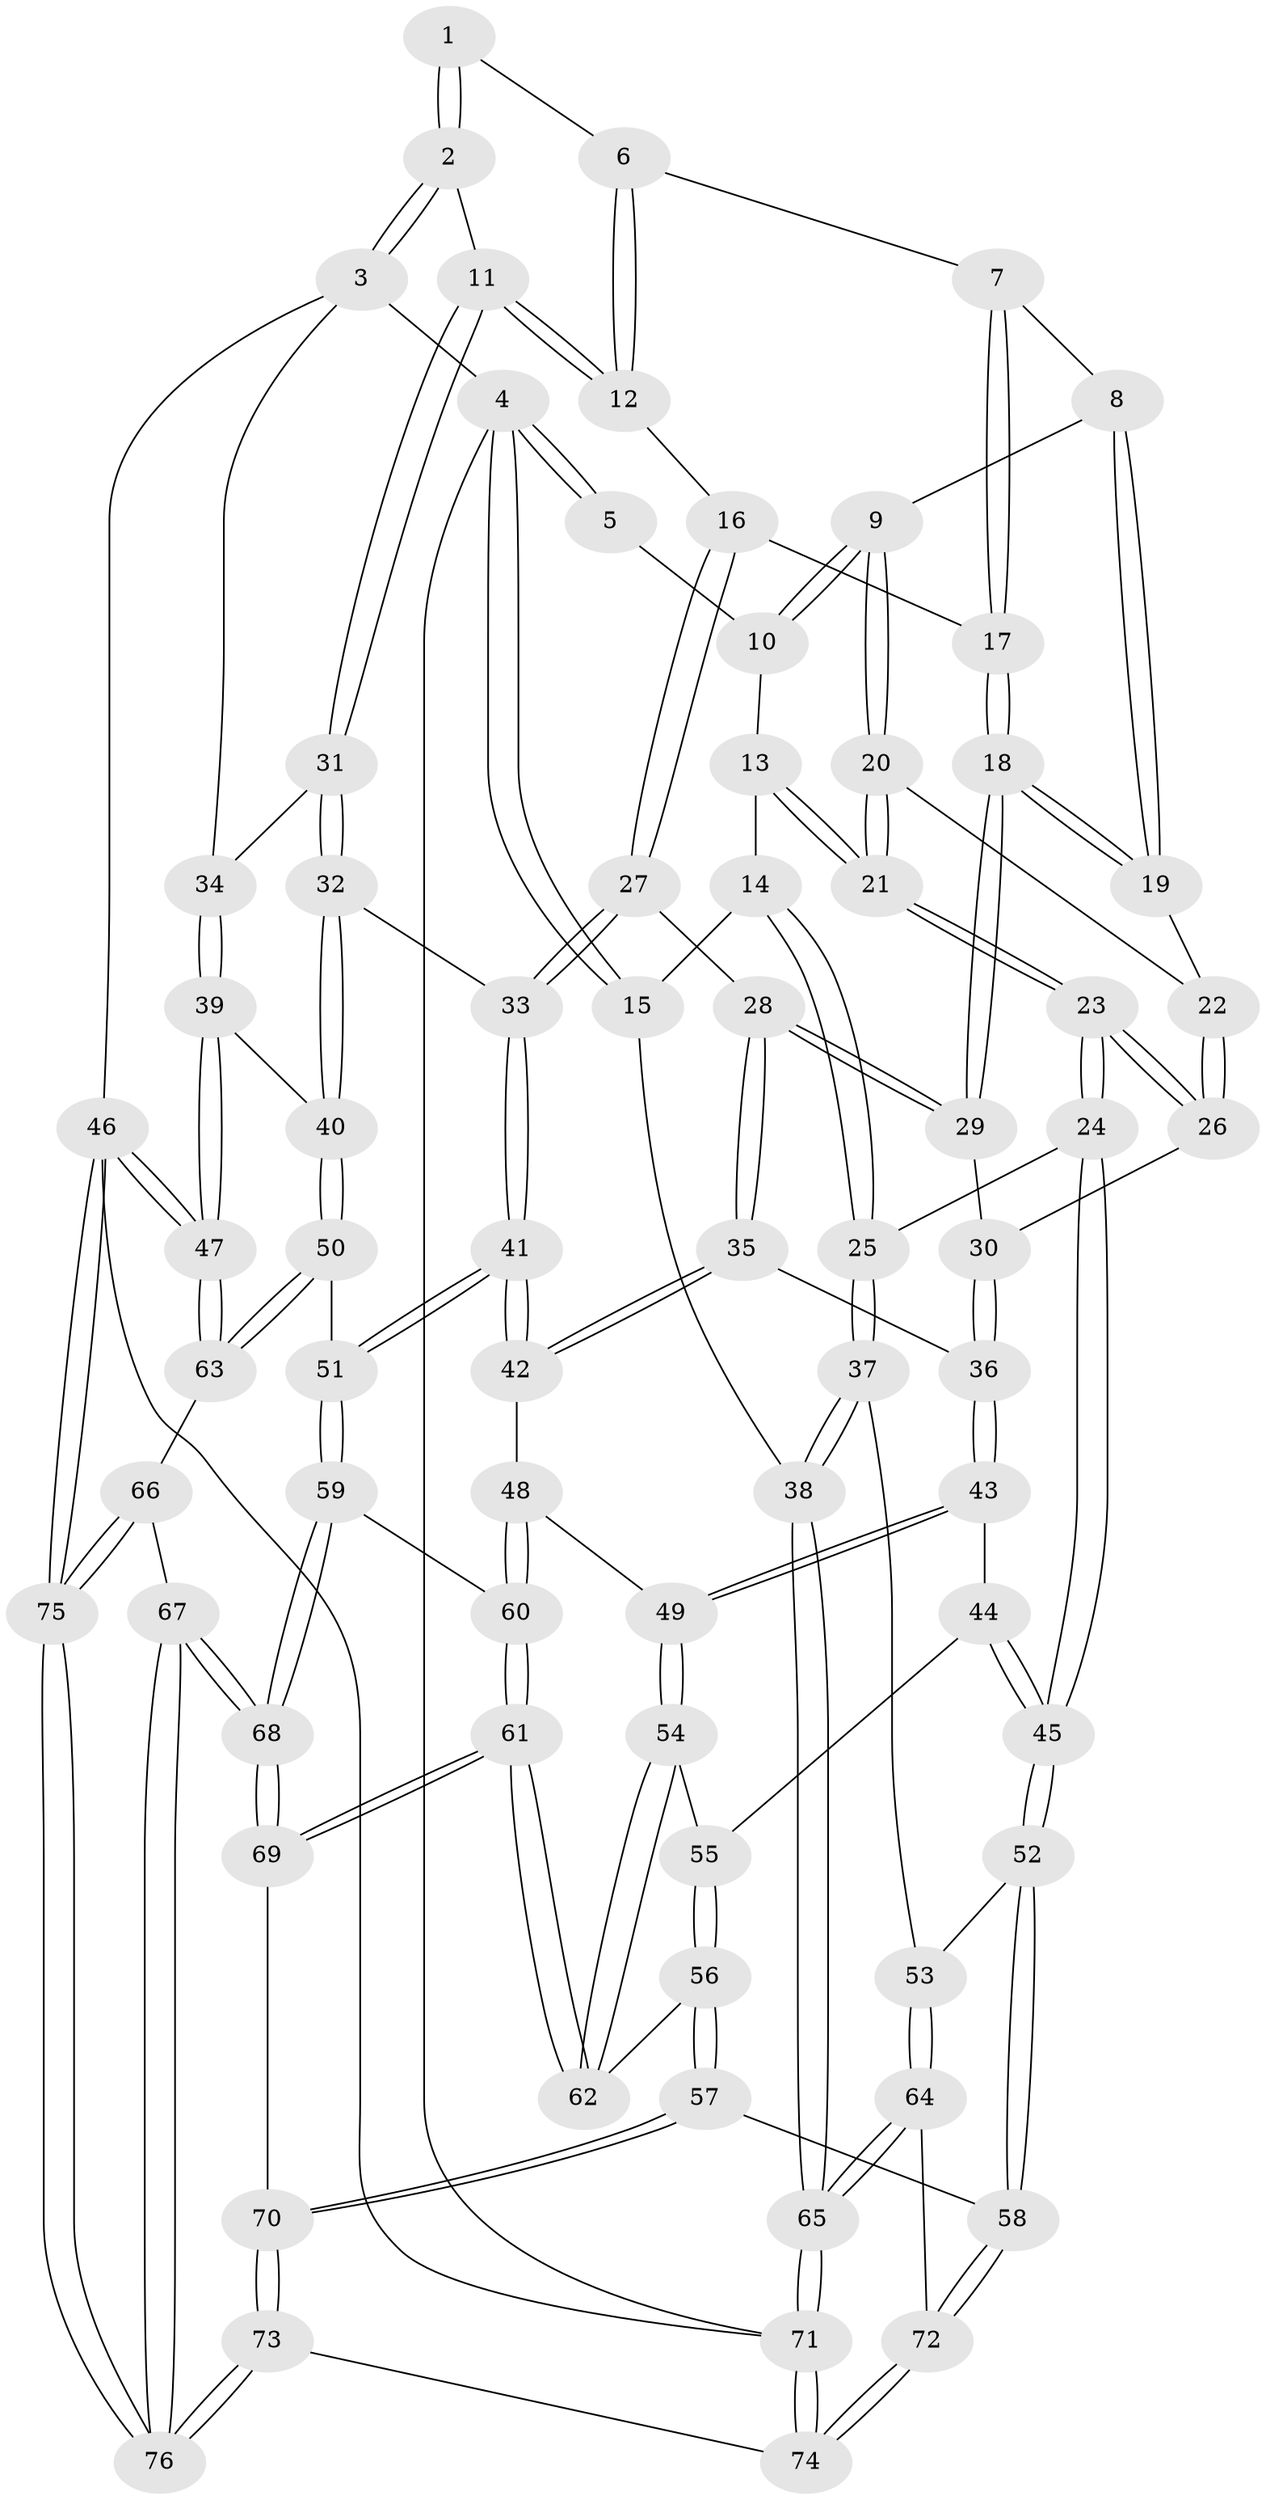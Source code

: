 // coarse degree distribution, {3: 0.022727272727272728, 6: 0.06818181818181818, 4: 0.4772727272727273, 5: 0.4090909090909091, 7: 0.022727272727272728}
// Generated by graph-tools (version 1.1) at 2025/52/02/27/25 19:52:36]
// undirected, 76 vertices, 187 edges
graph export_dot {
graph [start="1"]
  node [color=gray90,style=filled];
  1 [pos="+0.6648101848484519+0"];
  2 [pos="+1+0"];
  3 [pos="+1+0"];
  4 [pos="+0+0"];
  5 [pos="+0.23021529070782681+0"];
  6 [pos="+0.6622015493093824+0"];
  7 [pos="+0.564904725054778+0.11004734545631784"];
  8 [pos="+0.48396699657771236+0.1637665611194913"];
  9 [pos="+0.3785404520477092+0.17484627024437824"];
  10 [pos="+0.3081272386675606+0.10484564045164146"];
  11 [pos="+0.8019021177498757+0.29033602420354965"];
  12 [pos="+0.7954221350012557+0.28816661904539853"];
  13 [pos="+0.13228335986928677+0.20443025619152191"];
  14 [pos="+0.07921653433511575+0.21405541518166837"];
  15 [pos="+0+0"];
  16 [pos="+0.7585277566815655+0.2870709627595223"];
  17 [pos="+0.6886582591727398+0.2782308162469461"];
  18 [pos="+0.5737786599480953+0.3724386201385145"];
  19 [pos="+0.5316890654745142+0.34252849369114136"];
  20 [pos="+0.34306503569779134+0.2777491928327673"];
  21 [pos="+0.3191943255621601+0.30943616368841614"];
  22 [pos="+0.48175541897925783+0.3505325570435568"];
  23 [pos="+0.2633542072097466+0.4831287463399399"];
  24 [pos="+0.2516738867111948+0.4954277495730269"];
  25 [pos="+0.1850609587095912+0.4933648125143541"];
  26 [pos="+0.3699101425218723+0.45949077174941727"];
  27 [pos="+0.6503016016911524+0.46472919723252765"];
  28 [pos="+0.618791931089439+0.46835716328025256"];
  29 [pos="+0.575827374032465+0.39503820985028515"];
  30 [pos="+0.463582154990487+0.4694265521629994"];
  31 [pos="+0.8270491530446674+0.3301415847036898"];
  32 [pos="+0.8750081177884403+0.44861979969250654"];
  33 [pos="+0.8209887505389128+0.4722245101975357"];
  34 [pos="+1+0.08494979685630717"];
  35 [pos="+0.6050756492688438+0.5216869845915526"];
  36 [pos="+0.5186302058947035+0.545457838896165"];
  37 [pos="+0.02106628344579632+0.5704997893373317"];
  38 [pos="+0+0.5708223873128071"];
  39 [pos="+1+0.501089418109262"];
  40 [pos="+0.9344674339095332+0.4830003164461144"];
  41 [pos="+0.6915110724965942+0.6305383467038326"];
  42 [pos="+0.6508767467508337+0.61994318682465"];
  43 [pos="+0.49651226690005873+0.5759043164939662"];
  44 [pos="+0.42676420233832624+0.622094285268685"];
  45 [pos="+0.3263825360479868+0.6125222982981638"];
  46 [pos="+1+1"];
  47 [pos="+1+0.829290491682304"];
  48 [pos="+0.6114050651878705+0.649658123953302"];
  49 [pos="+0.5926418175696373+0.658522211226573"];
  50 [pos="+0.8366286824474597+0.704506328537119"];
  51 [pos="+0.759522497603596+0.7151920839917906"];
  52 [pos="+0.31554194058699064+0.7385087976260398"];
  53 [pos="+0.09893446304604533+0.7135884735321325"];
  54 [pos="+0.5631364005174898+0.6847363537042774"];
  55 [pos="+0.4503343650337892+0.6436153046885138"];
  56 [pos="+0.48539933312970235+0.7675752077211799"];
  57 [pos="+0.4723328868757281+0.8036955344187132"];
  58 [pos="+0.31647221353633975+0.7462021582191335"];
  59 [pos="+0.7334141134818346+0.764543203957723"];
  60 [pos="+0.6451465054976597+0.7822087534540972"];
  61 [pos="+0.6082026001899588+0.8007157211795469"];
  62 [pos="+0.560679704816031+0.6961144928294137"];
  63 [pos="+0.9612310881303796+0.8141806450420872"];
  64 [pos="+0.1289574328280828+0.8443683843229345"];
  65 [pos="+0+1"];
  66 [pos="+0.9207732868524896+0.8454156615237696"];
  67 [pos="+0.7589822962797543+0.9084541971064566"];
  68 [pos="+0.758328142765603+0.9073307600110958"];
  69 [pos="+0.57597712588308+0.8493440456071533"];
  70 [pos="+0.5188834565466965+0.8850403795162071"];
  71 [pos="+0+1"];
  72 [pos="+0.2480700733476445+0.890485116958"];
  73 [pos="+0.4486520546580118+1"];
  74 [pos="+0.35604696724798424+1"];
  75 [pos="+0.8211374549955806+1"];
  76 [pos="+0.722633623608603+1"];
  1 -- 2;
  1 -- 2;
  1 -- 6;
  2 -- 3;
  2 -- 3;
  2 -- 11;
  3 -- 4;
  3 -- 34;
  3 -- 46;
  4 -- 5;
  4 -- 5;
  4 -- 15;
  4 -- 15;
  4 -- 71;
  5 -- 10;
  6 -- 7;
  6 -- 12;
  6 -- 12;
  7 -- 8;
  7 -- 17;
  7 -- 17;
  8 -- 9;
  8 -- 19;
  8 -- 19;
  9 -- 10;
  9 -- 10;
  9 -- 20;
  9 -- 20;
  10 -- 13;
  11 -- 12;
  11 -- 12;
  11 -- 31;
  11 -- 31;
  12 -- 16;
  13 -- 14;
  13 -- 21;
  13 -- 21;
  14 -- 15;
  14 -- 25;
  14 -- 25;
  15 -- 38;
  16 -- 17;
  16 -- 27;
  16 -- 27;
  17 -- 18;
  17 -- 18;
  18 -- 19;
  18 -- 19;
  18 -- 29;
  18 -- 29;
  19 -- 22;
  20 -- 21;
  20 -- 21;
  20 -- 22;
  21 -- 23;
  21 -- 23;
  22 -- 26;
  22 -- 26;
  23 -- 24;
  23 -- 24;
  23 -- 26;
  23 -- 26;
  24 -- 25;
  24 -- 45;
  24 -- 45;
  25 -- 37;
  25 -- 37;
  26 -- 30;
  27 -- 28;
  27 -- 33;
  27 -- 33;
  28 -- 29;
  28 -- 29;
  28 -- 35;
  28 -- 35;
  29 -- 30;
  30 -- 36;
  30 -- 36;
  31 -- 32;
  31 -- 32;
  31 -- 34;
  32 -- 33;
  32 -- 40;
  32 -- 40;
  33 -- 41;
  33 -- 41;
  34 -- 39;
  34 -- 39;
  35 -- 36;
  35 -- 42;
  35 -- 42;
  36 -- 43;
  36 -- 43;
  37 -- 38;
  37 -- 38;
  37 -- 53;
  38 -- 65;
  38 -- 65;
  39 -- 40;
  39 -- 47;
  39 -- 47;
  40 -- 50;
  40 -- 50;
  41 -- 42;
  41 -- 42;
  41 -- 51;
  41 -- 51;
  42 -- 48;
  43 -- 44;
  43 -- 49;
  43 -- 49;
  44 -- 45;
  44 -- 45;
  44 -- 55;
  45 -- 52;
  45 -- 52;
  46 -- 47;
  46 -- 47;
  46 -- 75;
  46 -- 75;
  46 -- 71;
  47 -- 63;
  47 -- 63;
  48 -- 49;
  48 -- 60;
  48 -- 60;
  49 -- 54;
  49 -- 54;
  50 -- 51;
  50 -- 63;
  50 -- 63;
  51 -- 59;
  51 -- 59;
  52 -- 53;
  52 -- 58;
  52 -- 58;
  53 -- 64;
  53 -- 64;
  54 -- 55;
  54 -- 62;
  54 -- 62;
  55 -- 56;
  55 -- 56;
  56 -- 57;
  56 -- 57;
  56 -- 62;
  57 -- 58;
  57 -- 70;
  57 -- 70;
  58 -- 72;
  58 -- 72;
  59 -- 60;
  59 -- 68;
  59 -- 68;
  60 -- 61;
  60 -- 61;
  61 -- 62;
  61 -- 62;
  61 -- 69;
  61 -- 69;
  63 -- 66;
  64 -- 65;
  64 -- 65;
  64 -- 72;
  65 -- 71;
  65 -- 71;
  66 -- 67;
  66 -- 75;
  66 -- 75;
  67 -- 68;
  67 -- 68;
  67 -- 76;
  67 -- 76;
  68 -- 69;
  68 -- 69;
  69 -- 70;
  70 -- 73;
  70 -- 73;
  71 -- 74;
  71 -- 74;
  72 -- 74;
  72 -- 74;
  73 -- 74;
  73 -- 76;
  73 -- 76;
  75 -- 76;
  75 -- 76;
}
